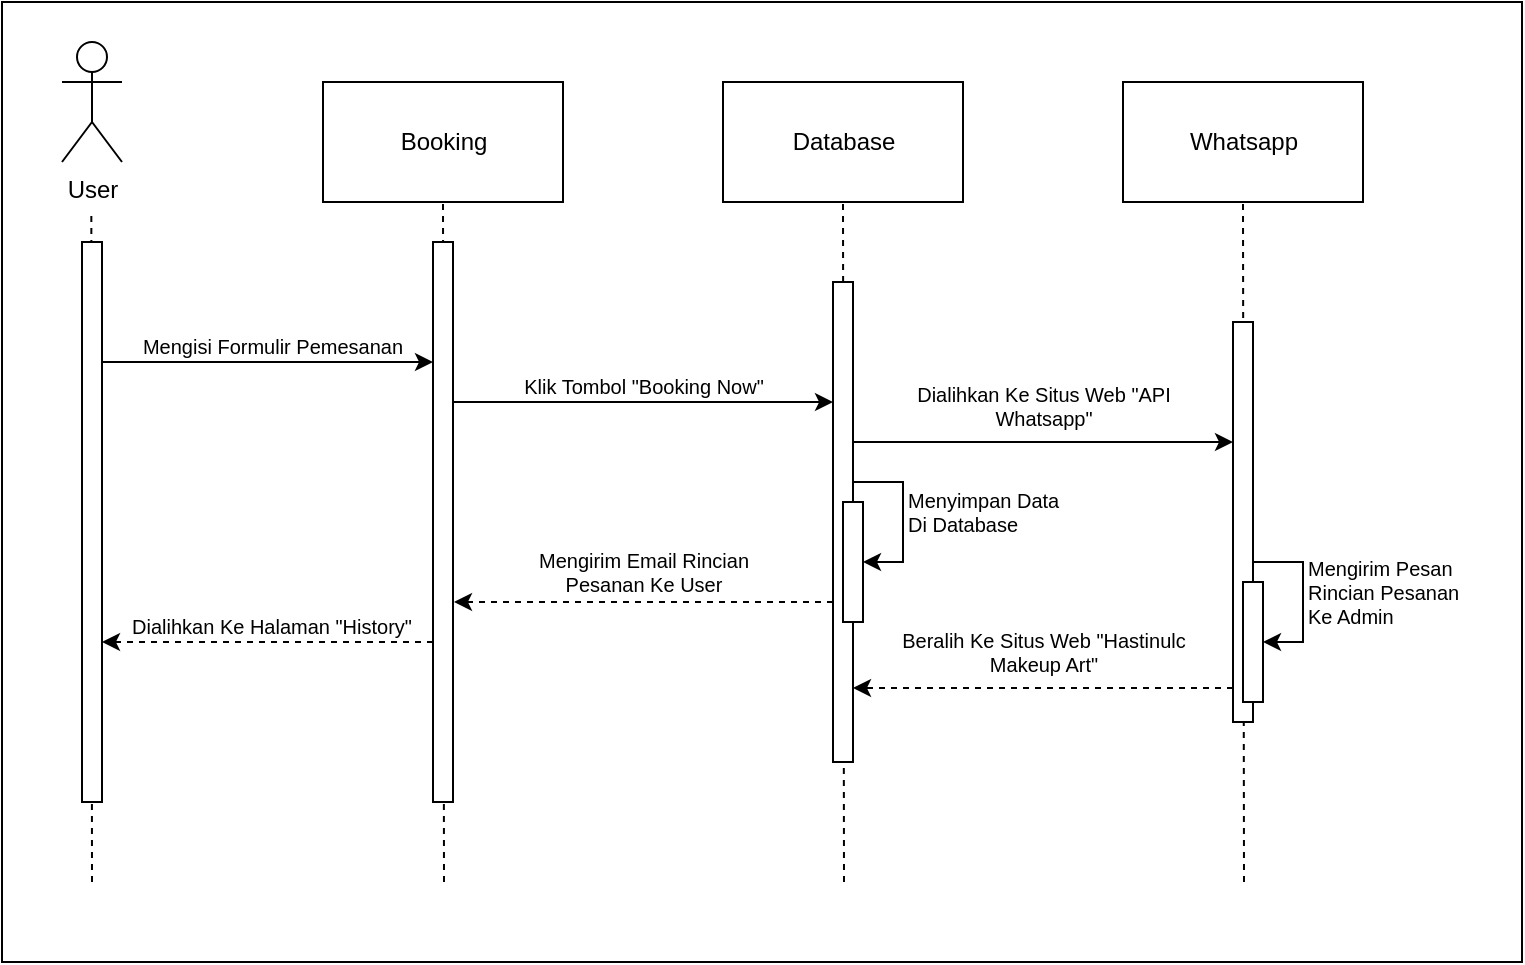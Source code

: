 <mxfile version="26.0.16">
  <diagram name="Page-1" id="mQslGHnj-2zkQDmir7r8">
    <mxGraphModel dx="989" dy="577" grid="1" gridSize="10" guides="1" tooltips="1" connect="1" arrows="1" fold="1" page="1" pageScale="1" pageWidth="1700" pageHeight="1100" math="0" shadow="0">
      <root>
        <mxCell id="0" />
        <mxCell id="1" parent="0" />
        <mxCell id="oO_7tHraXSoP0F6KC2gU-4" value="" style="rounded=0;whiteSpace=wrap;html=1;fillColor=none;" parent="1" vertex="1">
          <mxGeometry x="280" y="120" width="760" height="480" as="geometry" />
        </mxCell>
        <mxCell id="DrCY6xmhCjI5dFeIECTQ-1" value="User" style="shape=umlActor;verticalLabelPosition=bottom;verticalAlign=top;html=1;outlineConnect=0;" parent="1" vertex="1">
          <mxGeometry x="310" y="140" width="30" height="60" as="geometry" />
        </mxCell>
        <mxCell id="DrCY6xmhCjI5dFeIECTQ-2" value="Booking" style="rounded=0;whiteSpace=wrap;html=1;" parent="1" vertex="1">
          <mxGeometry x="440.5" y="160" width="120" height="60" as="geometry" />
        </mxCell>
        <mxCell id="DrCY6xmhCjI5dFeIECTQ-11" value="" style="endArrow=none;dashed=1;html=1;rounded=0;entryX=0.5;entryY=1;entryDx=0;entryDy=0;" parent="1" target="DrCY6xmhCjI5dFeIECTQ-2" edge="1">
          <mxGeometry width="50" height="50" relative="1" as="geometry">
            <mxPoint x="501" y="560" as="sourcePoint" />
            <mxPoint x="450.5" y="280" as="targetPoint" />
          </mxGeometry>
        </mxCell>
        <mxCell id="DrCY6xmhCjI5dFeIECTQ-17" value="" style="endArrow=classic;html=1;rounded=0;fontSize=10;" parent="1" edge="1" source="2G28basbIs-I3qBXTgBx-1">
          <mxGeometry width="50" height="50" relative="1" as="geometry">
            <mxPoint x="306" y="300" as="sourcePoint" />
            <mxPoint x="495.5" y="300.03" as="targetPoint" />
          </mxGeometry>
        </mxCell>
        <mxCell id="DrCY6xmhCjI5dFeIECTQ-21" value="&lt;font&gt;Mengisi Formulir&amp;nbsp;&lt;/font&gt;Pemesanan" style="text;html=1;align=center;verticalAlign=middle;whiteSpace=wrap;rounded=0;fontSize=10;" parent="1" vertex="1">
          <mxGeometry x="340" y="277.03" width="150.5" height="30" as="geometry" />
        </mxCell>
        <mxCell id="DrCY6xmhCjI5dFeIECTQ-7" value="" style="html=1;points=[[0,0,0,0,5],[0,1,0,0,-5],[1,0,0,0,5],[1,1,0,0,-5]];perimeter=orthogonalPerimeter;outlineConnect=0;targetShapes=umlLifeline;portConstraint=eastwest;newEdgeStyle={&quot;curved&quot;:0,&quot;rounded&quot;:0};fontSize=10;" parent="1" vertex="1">
          <mxGeometry x="495.5" y="240" width="10" height="280" as="geometry" />
        </mxCell>
        <mxCell id="2G28basbIs-I3qBXTgBx-2" value="" style="endArrow=none;dashed=1;html=1;rounded=0;entryX=0.5;entryY=1;entryDx=0;entryDy=0;" parent="1" edge="1">
          <mxGeometry width="50" height="50" relative="1" as="geometry">
            <mxPoint x="325" y="560" as="sourcePoint" />
            <mxPoint x="324.67" y="226" as="targetPoint" />
          </mxGeometry>
        </mxCell>
        <mxCell id="2G28basbIs-I3qBXTgBx-1" value="" style="html=1;points=[[0,0,0,0,5],[0,1,0,0,-5],[1,0,0,0,5],[1,1,0,0,-5]];perimeter=orthogonalPerimeter;outlineConnect=0;targetShapes=umlLifeline;portConstraint=eastwest;newEdgeStyle={&quot;curved&quot;:0,&quot;rounded&quot;:0};" parent="1" vertex="1">
          <mxGeometry x="320" y="240" width="10" height="280" as="geometry" />
        </mxCell>
        <mxCell id="JiykhInXLay76jzij8MM-2" value="Whatsapp" style="rounded=0;whiteSpace=wrap;html=1;" parent="1" vertex="1">
          <mxGeometry x="840.5" y="160" width="120" height="60" as="geometry" />
        </mxCell>
        <mxCell id="JiykhInXLay76jzij8MM-3" value="" style="endArrow=none;dashed=1;html=1;rounded=0;entryX=0.5;entryY=1;entryDx=0;entryDy=0;" parent="1" target="JiykhInXLay76jzij8MM-2" edge="1">
          <mxGeometry width="50" height="50" relative="1" as="geometry">
            <mxPoint x="901" y="560" as="sourcePoint" />
            <mxPoint x="850.5" y="280" as="targetPoint" />
          </mxGeometry>
        </mxCell>
        <mxCell id="JiykhInXLay76jzij8MM-8" value="" style="html=1;points=[[0,0,0,0,5],[0,1,0,0,-5],[1,0,0,0,5],[1,1,0,0,-5]];perimeter=orthogonalPerimeter;outlineConnect=0;targetShapes=umlLifeline;portConstraint=eastwest;newEdgeStyle={&quot;curved&quot;:0,&quot;rounded&quot;:0};fontSize=10;" parent="1" vertex="1">
          <mxGeometry x="895.5" y="280" width="10" height="200" as="geometry" />
        </mxCell>
        <mxCell id="oO_7tHraXSoP0F6KC2gU-2" value="" style="endArrow=classic;html=1;rounded=0;dashed=1;fontSize=10;" parent="1" edge="1">
          <mxGeometry width="50" height="50" relative="1" as="geometry">
            <mxPoint x="495.5" y="440" as="sourcePoint" />
            <mxPoint x="330" y="440.0" as="targetPoint" />
          </mxGeometry>
        </mxCell>
        <mxCell id="oO_7tHraXSoP0F6KC2gU-3" value="Dialihkan Ke Halaman &quot;History&quot;" style="text;html=1;align=center;verticalAlign=middle;whiteSpace=wrap;rounded=0;fontSize=10;" parent="1" vertex="1">
          <mxGeometry x="340" y="417" width="150" height="30" as="geometry" />
        </mxCell>
        <mxCell id="5fdhjbo4YNREX5fnMYnY-1" value="Database" style="rounded=0;whiteSpace=wrap;html=1;" parent="1" vertex="1">
          <mxGeometry x="640.5" y="160" width="120" height="60" as="geometry" />
        </mxCell>
        <mxCell id="5fdhjbo4YNREX5fnMYnY-2" value="" style="endArrow=none;dashed=1;html=1;rounded=0;entryX=0.5;entryY=1;entryDx=0;entryDy=0;" parent="1" target="5fdhjbo4YNREX5fnMYnY-1" edge="1">
          <mxGeometry width="50" height="50" relative="1" as="geometry">
            <mxPoint x="701" y="560" as="sourcePoint" />
            <mxPoint x="650.5" y="280" as="targetPoint" />
          </mxGeometry>
        </mxCell>
        <mxCell id="5fdhjbo4YNREX5fnMYnY-3" value="" style="endArrow=classic;html=1;rounded=0;entryX=1;entryY=0.5;entryDx=0;entryDy=0;edgeStyle=orthogonalEdgeStyle;fontSize=10;" parent="1" target="5fdhjbo4YNREX5fnMYnY-6" edge="1">
          <mxGeometry width="50" height="50" relative="1" as="geometry">
            <mxPoint x="905.5" y="400.0" as="sourcePoint" />
            <mxPoint x="960.5" y="410.0" as="targetPoint" />
            <Array as="points">
              <mxPoint x="930.5" y="400.0" />
              <mxPoint x="930.5" y="440.0" />
            </Array>
          </mxGeometry>
        </mxCell>
        <mxCell id="5fdhjbo4YNREX5fnMYnY-4" value="Mengirim Pesan Rincian Pesanan Ke Admin" style="text;html=1;align=left;verticalAlign=middle;whiteSpace=wrap;rounded=0;fontSize=10;" parent="1" vertex="1">
          <mxGeometry x="930.5" y="400" width="90" height="30" as="geometry" />
        </mxCell>
        <mxCell id="5fdhjbo4YNREX5fnMYnY-5" value="" style="html=1;points=[[0,0,0,0,5],[0,1,0,0,-5],[1,0,0,0,5],[1,1,0,0,-5]];perimeter=orthogonalPerimeter;outlineConnect=0;targetShapes=umlLifeline;portConstraint=eastwest;newEdgeStyle={&quot;curved&quot;:0,&quot;rounded&quot;:0};fontSize=10;" parent="1" vertex="1">
          <mxGeometry x="695.5" y="260" width="10" height="240" as="geometry" />
        </mxCell>
        <mxCell id="5fdhjbo4YNREX5fnMYnY-6" value="" style="rounded=0;whiteSpace=wrap;html=1;fontSize=10;" parent="1" vertex="1">
          <mxGeometry x="900.5" y="410.0" width="10" height="60" as="geometry" />
        </mxCell>
        <mxCell id="5fdhjbo4YNREX5fnMYnY-9" value="" style="endArrow=classic;html=1;rounded=0;fontSize=10;" parent="1" edge="1">
          <mxGeometry width="50" height="50" relative="1" as="geometry">
            <mxPoint x="505.5" y="320.05" as="sourcePoint" />
            <mxPoint x="695.5" y="320.05" as="targetPoint" />
          </mxGeometry>
        </mxCell>
        <mxCell id="5fdhjbo4YNREX5fnMYnY-10" value="Klik Tombol &quot;Booking Now&quot;" style="text;html=1;align=center;verticalAlign=middle;whiteSpace=wrap;rounded=0;fontSize=10;" parent="1" vertex="1">
          <mxGeometry x="510.5" y="297.05" width="180" height="30" as="geometry" />
        </mxCell>
        <mxCell id="_ARC1ebkH19bM6b_wu43-1" value="" style="endArrow=classic;html=1;rounded=0;fontSize=10;dashed=1;" edge="1" parent="1">
          <mxGeometry width="50" height="50" relative="1" as="geometry">
            <mxPoint x="695.5" y="420.0" as="sourcePoint" />
            <mxPoint x="506" y="420" as="targetPoint" />
          </mxGeometry>
        </mxCell>
        <mxCell id="_ARC1ebkH19bM6b_wu43-2" value="Mengirim Email Rincian&lt;div&gt;Pesanan Ke User&lt;/div&gt;" style="text;html=1;align=center;verticalAlign=middle;whiteSpace=wrap;rounded=0;fontSize=10;" vertex="1" parent="1">
          <mxGeometry x="510.5" y="390.0" width="180" height="30" as="geometry" />
        </mxCell>
        <mxCell id="_ARC1ebkH19bM6b_wu43-3" value="" style="endArrow=classic;html=1;rounded=0;fontSize=10;" edge="1" parent="1">
          <mxGeometry width="50" height="50" relative="1" as="geometry">
            <mxPoint x="705.5" y="340.0" as="sourcePoint" />
            <mxPoint x="895.5" y="340.0" as="targetPoint" />
          </mxGeometry>
        </mxCell>
        <mxCell id="_ARC1ebkH19bM6b_wu43-4" value="Dialihkan Ke Situs Web&amp;nbsp;&quot;API Whatsapp&quot;" style="text;html=1;align=center;verticalAlign=middle;whiteSpace=wrap;rounded=0;fontSize=10;" vertex="1" parent="1">
          <mxGeometry x="710.5" y="307.03" width="180" height="30" as="geometry" />
        </mxCell>
        <mxCell id="_ARC1ebkH19bM6b_wu43-5" value="" style="endArrow=classic;html=1;rounded=0;entryX=1;entryY=0.5;entryDx=0;entryDy=0;edgeStyle=orthogonalEdgeStyle;fontSize=10;" edge="1" parent="1" target="_ARC1ebkH19bM6b_wu43-7">
          <mxGeometry width="50" height="50" relative="1" as="geometry">
            <mxPoint x="705.5" y="360.0" as="sourcePoint" />
            <mxPoint x="760.5" y="370.0" as="targetPoint" />
            <Array as="points">
              <mxPoint x="730.5" y="360.0" />
              <mxPoint x="730.5" y="400.0" />
            </Array>
          </mxGeometry>
        </mxCell>
        <mxCell id="_ARC1ebkH19bM6b_wu43-6" value="Menyimpan Data Di Database" style="text;html=1;align=left;verticalAlign=middle;whiteSpace=wrap;rounded=0;fontSize=10;" vertex="1" parent="1">
          <mxGeometry x="730.5" y="360" width="79.5" height="30" as="geometry" />
        </mxCell>
        <mxCell id="_ARC1ebkH19bM6b_wu43-7" value="" style="rounded=0;whiteSpace=wrap;html=1;fontSize=10;" vertex="1" parent="1">
          <mxGeometry x="700.5" y="370.0" width="10" height="60" as="geometry" />
        </mxCell>
        <mxCell id="_ARC1ebkH19bM6b_wu43-8" value="" style="endArrow=classic;html=1;rounded=0;dashed=1;fontSize=10;" edge="1" parent="1" source="JiykhInXLay76jzij8MM-8">
          <mxGeometry width="50" height="50" relative="1" as="geometry">
            <mxPoint x="871" y="463" as="sourcePoint" />
            <mxPoint x="705.5" y="463.0" as="targetPoint" />
          </mxGeometry>
        </mxCell>
        <mxCell id="_ARC1ebkH19bM6b_wu43-9" value="Beralih Ke Situs Web &quot;Hastinulc Makeup Art&quot;" style="text;html=1;align=center;verticalAlign=middle;whiteSpace=wrap;rounded=0;fontSize=10;" vertex="1" parent="1">
          <mxGeometry x="710.5" y="430" width="180" height="30" as="geometry" />
        </mxCell>
      </root>
    </mxGraphModel>
  </diagram>
</mxfile>
